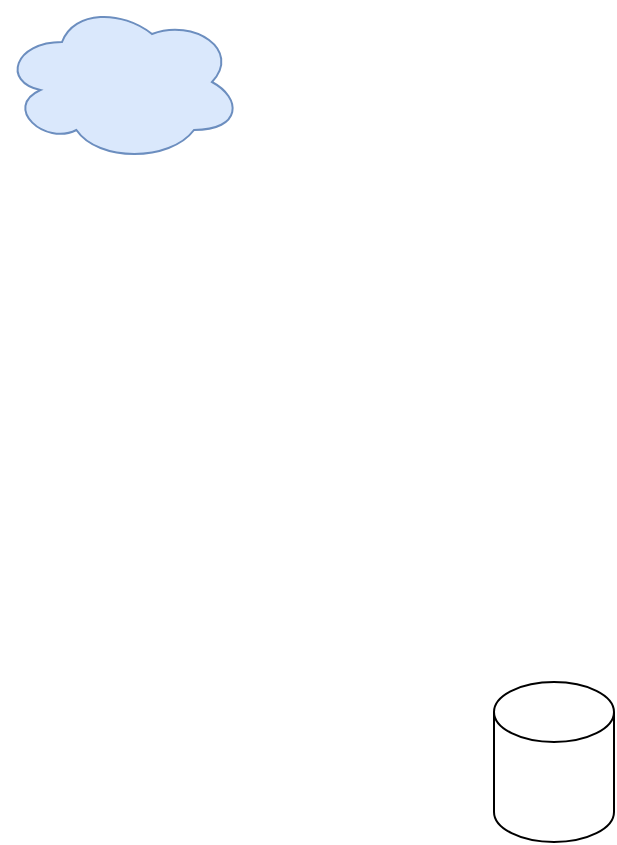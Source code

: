 <mxfile version="20.2.2" type="github">
  <diagram id="NrXufITBWPGw6qV7_nev" name="Application-infrastructure">
    <mxGraphModel dx="1422" dy="800" grid="1" gridSize="10" guides="1" tooltips="1" connect="1" arrows="1" fold="1" page="1" pageScale="1" pageWidth="827" pageHeight="1169" background="#ffffff" math="0" shadow="0">
      <root>
        <mxCell id="0" />
        <mxCell id="1" parent="0" />
        <mxCell id="Bu6YE00byr_bom_zZp59-1" value="" style="ellipse;shape=cloud;whiteSpace=wrap;html=1;fillColor=#dae8fc;strokeColor=#6c8ebf;" vertex="1" parent="1">
          <mxGeometry x="354" y="30" width="120" height="80" as="geometry" />
        </mxCell>
        <mxCell id="Bu6YE00byr_bom_zZp59-4" value="" style="shape=cylinder3;whiteSpace=wrap;html=1;boundedLbl=1;backgroundOutline=1;size=15;" vertex="1" parent="1">
          <mxGeometry x="600" y="370" width="60" height="80" as="geometry" />
        </mxCell>
      </root>
    </mxGraphModel>
  </diagram>
</mxfile>
